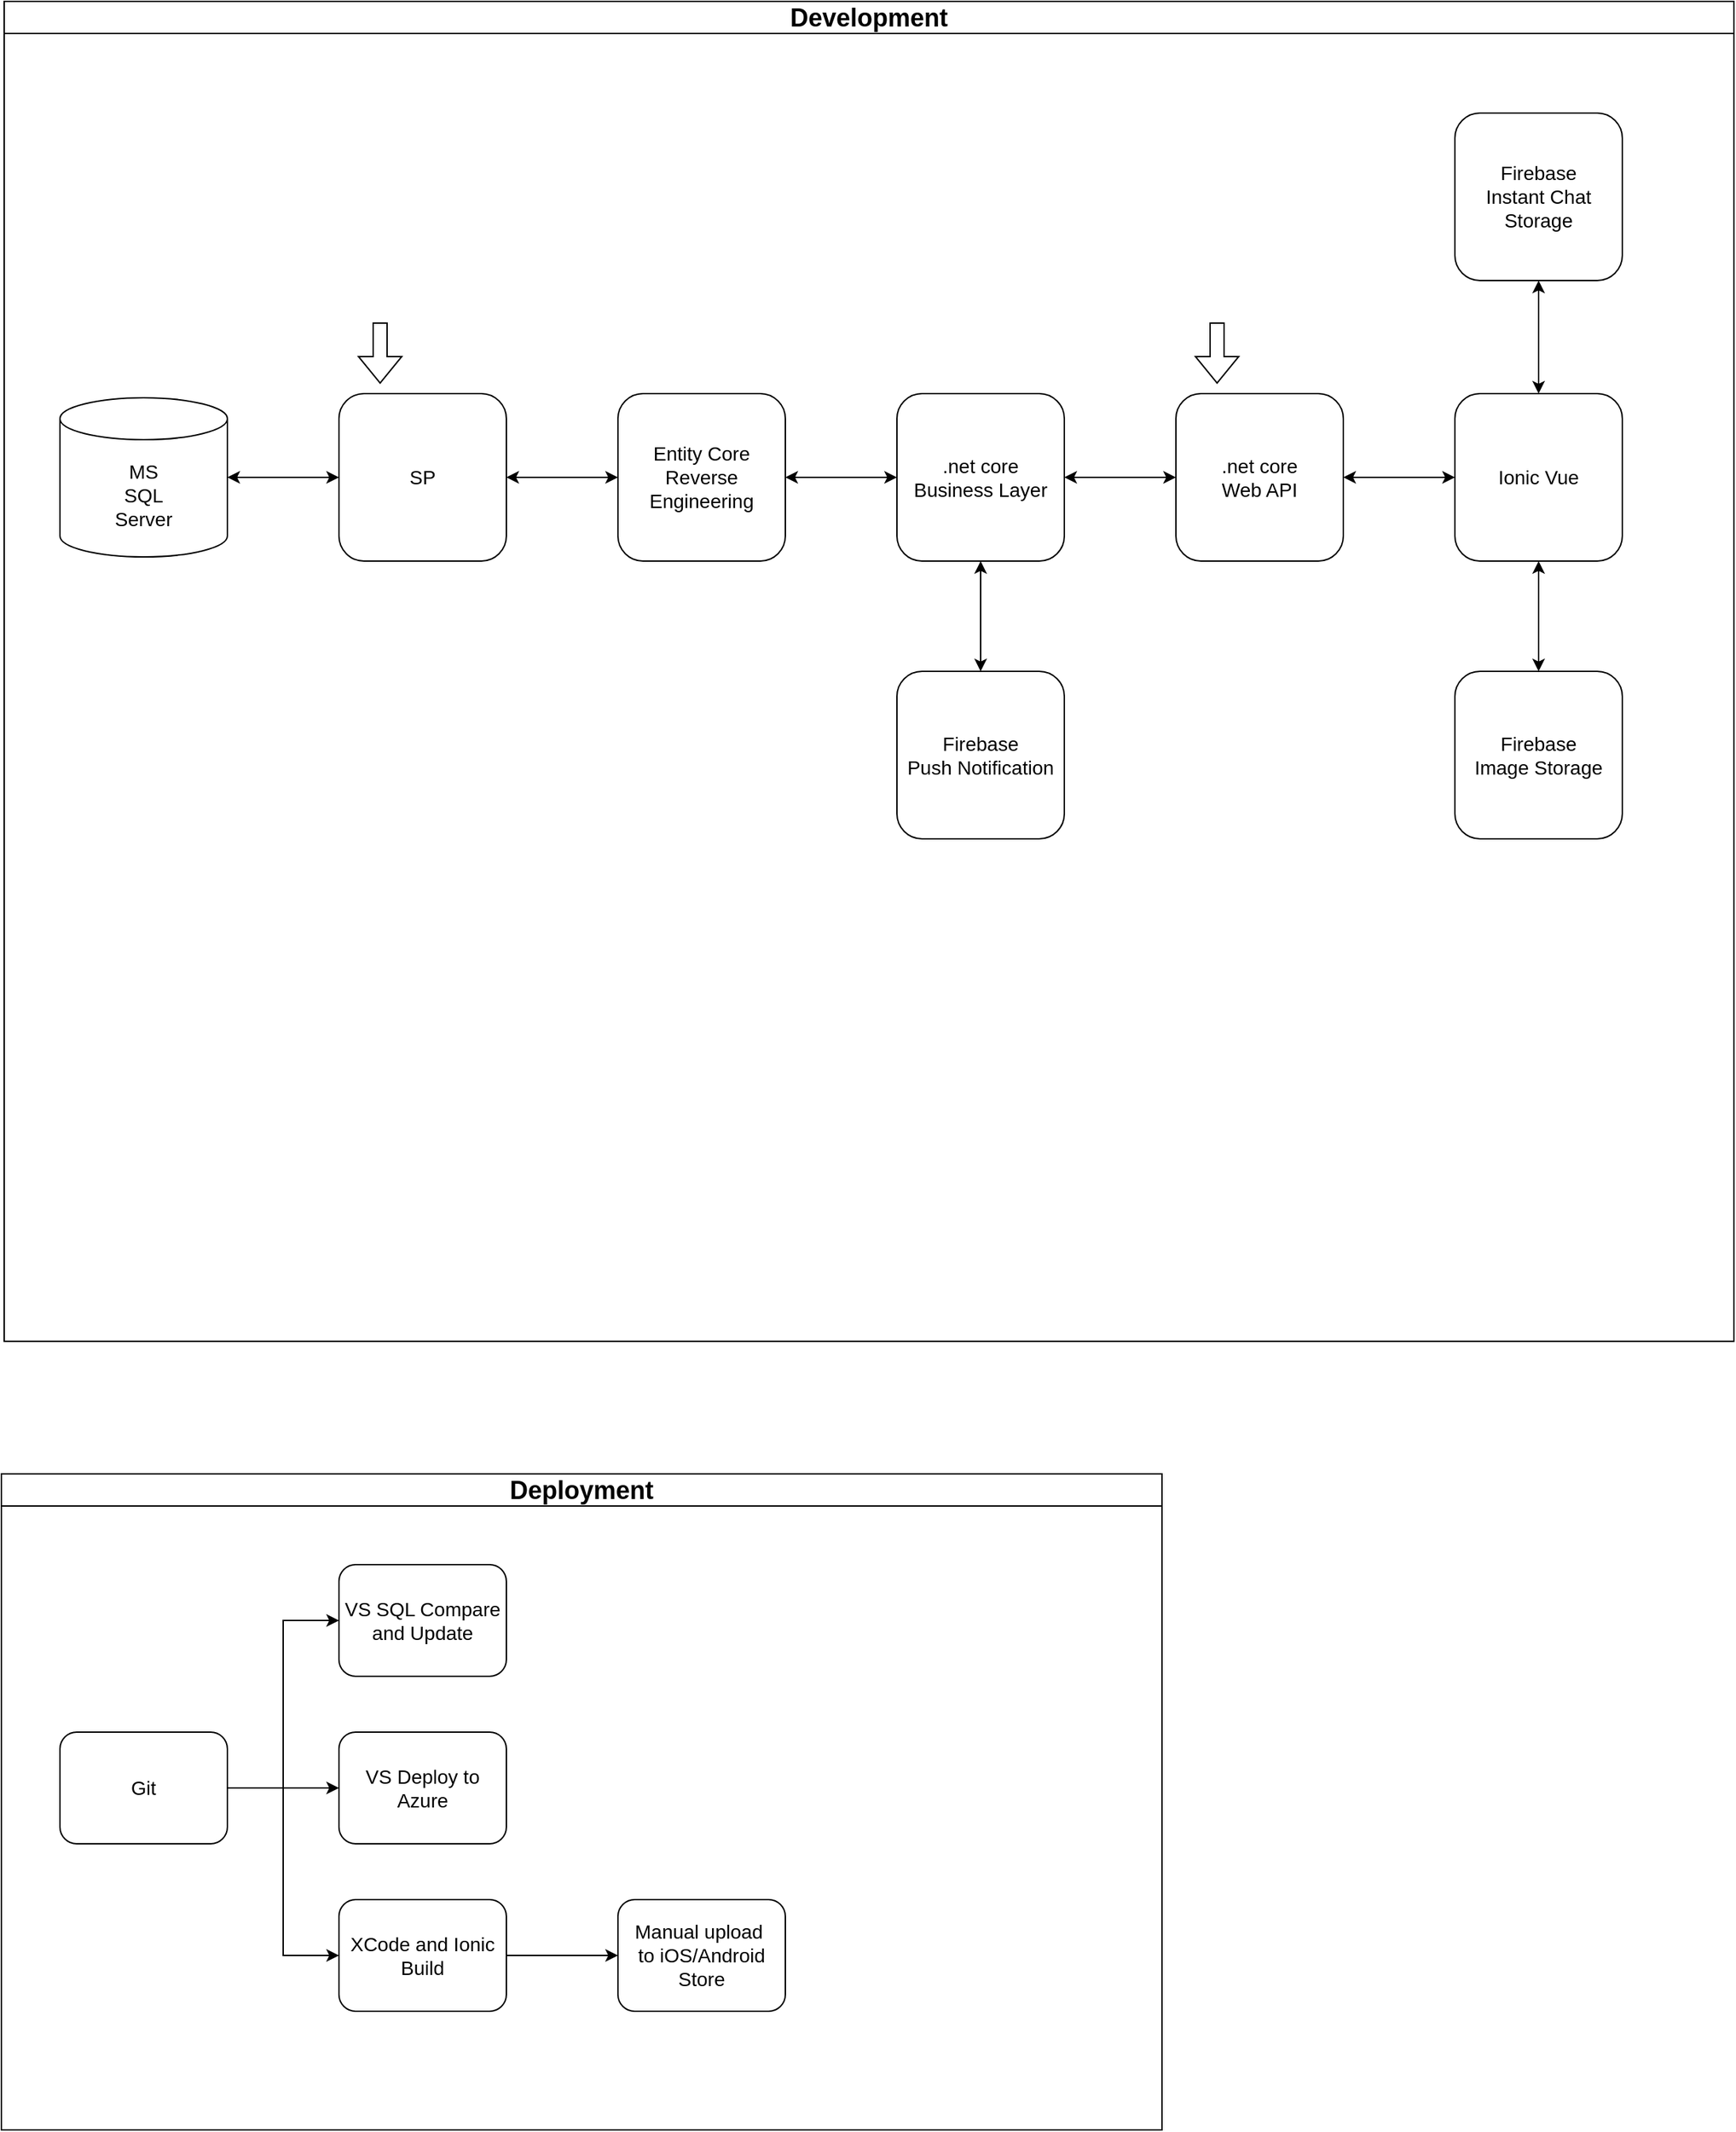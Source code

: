 <mxfile version="24.2.0" type="github">
  <diagram name="Page-1" id="j61_uvuA5mhlUaekp-A-">
    <mxGraphModel dx="1604" dy="1680" grid="1" gridSize="10" guides="1" tooltips="1" connect="1" arrows="1" fold="1" page="0" pageScale="1" pageWidth="1169" pageHeight="827" math="0" shadow="0">
      <root>
        <mxCell id="0" />
        <mxCell id="1" parent="0" />
        <mxCell id="FDvMgwmWF5J1FEB1xtWy-5" value="&lt;font style=&quot;font-size: 18px;&quot;&gt;Deployment&lt;/font&gt;" style="swimlane;whiteSpace=wrap;html=1;startSize=23;" vertex="1" parent="1">
          <mxGeometry x="-42" y="575" width="832" height="470" as="geometry" />
        </mxCell>
        <mxCell id="PULhjpiJuWciOLIZC8_w-18" value="Git" style="rounded=1;whiteSpace=wrap;html=1;fontSize=14;" parent="FDvMgwmWF5J1FEB1xtWy-5" vertex="1">
          <mxGeometry x="42" y="185" width="120" height="80" as="geometry" />
        </mxCell>
        <mxCell id="PULhjpiJuWciOLIZC8_w-19" value="VS SQL Compare and Update" style="rounded=1;whiteSpace=wrap;html=1;fontSize=14;" parent="FDvMgwmWF5J1FEB1xtWy-5" vertex="1">
          <mxGeometry x="242" y="65" width="120" height="80" as="geometry" />
        </mxCell>
        <mxCell id="PULhjpiJuWciOLIZC8_w-20" value="VS Deploy to Azure" style="rounded=1;whiteSpace=wrap;html=1;fontSize=14;" parent="FDvMgwmWF5J1FEB1xtWy-5" vertex="1">
          <mxGeometry x="242" y="185" width="120" height="80" as="geometry" />
        </mxCell>
        <mxCell id="PULhjpiJuWciOLIZC8_w-21" value="XCode and Ionic Build" style="rounded=1;whiteSpace=wrap;html=1;fontSize=14;" parent="FDvMgwmWF5J1FEB1xtWy-5" vertex="1">
          <mxGeometry x="242" y="305" width="120" height="80" as="geometry" />
        </mxCell>
        <mxCell id="PULhjpiJuWciOLIZC8_w-22" value="Manual upload&amp;nbsp;&lt;div style=&quot;font-size: 14px;&quot;&gt;to iOS/Android Store&lt;/div&gt;" style="rounded=1;whiteSpace=wrap;html=1;fontSize=14;" parent="FDvMgwmWF5J1FEB1xtWy-5" vertex="1">
          <mxGeometry x="442" y="305" width="120" height="80" as="geometry" />
        </mxCell>
        <mxCell id="FDvMgwmWF5J1FEB1xtWy-1" style="edgeStyle=orthogonalEdgeStyle;rounded=0;orthogonalLoop=1;jettySize=auto;html=1;exitX=1;exitY=0.5;exitDx=0;exitDy=0;entryX=0;entryY=0.5;entryDx=0;entryDy=0;" edge="1" parent="FDvMgwmWF5J1FEB1xtWy-5" source="PULhjpiJuWciOLIZC8_w-18" target="PULhjpiJuWciOLIZC8_w-19">
          <mxGeometry relative="1" as="geometry" />
        </mxCell>
        <mxCell id="FDvMgwmWF5J1FEB1xtWy-2" style="edgeStyle=orthogonalEdgeStyle;rounded=0;orthogonalLoop=1;jettySize=auto;html=1;exitX=1;exitY=0.5;exitDx=0;exitDy=0;entryX=0;entryY=0.5;entryDx=0;entryDy=0;" edge="1" parent="FDvMgwmWF5J1FEB1xtWy-5" source="PULhjpiJuWciOLIZC8_w-18" target="PULhjpiJuWciOLIZC8_w-20">
          <mxGeometry relative="1" as="geometry" />
        </mxCell>
        <mxCell id="FDvMgwmWF5J1FEB1xtWy-3" style="edgeStyle=orthogonalEdgeStyle;rounded=0;orthogonalLoop=1;jettySize=auto;html=1;exitX=1;exitY=0.5;exitDx=0;exitDy=0;entryX=0;entryY=0.5;entryDx=0;entryDy=0;" edge="1" parent="FDvMgwmWF5J1FEB1xtWy-5" source="PULhjpiJuWciOLIZC8_w-18" target="PULhjpiJuWciOLIZC8_w-21">
          <mxGeometry relative="1" as="geometry" />
        </mxCell>
        <mxCell id="FDvMgwmWF5J1FEB1xtWy-4" style="edgeStyle=orthogonalEdgeStyle;rounded=0;orthogonalLoop=1;jettySize=auto;html=1;exitX=1;exitY=0.5;exitDx=0;exitDy=0;entryX=0;entryY=0.5;entryDx=0;entryDy=0;" edge="1" parent="FDvMgwmWF5J1FEB1xtWy-5" source="PULhjpiJuWciOLIZC8_w-21" target="PULhjpiJuWciOLIZC8_w-22">
          <mxGeometry relative="1" as="geometry" />
        </mxCell>
        <mxCell id="FDvMgwmWF5J1FEB1xtWy-6" value="&lt;font style=&quot;font-size: 18px;&quot;&gt;Development&lt;/font&gt;" style="swimlane;whiteSpace=wrap;html=1;startSize=23;fontSize=14;" vertex="1" parent="1">
          <mxGeometry x="-40" y="-480" width="1240" height="960" as="geometry" />
        </mxCell>
        <mxCell id="FDvMgwmWF5J1FEB1xtWy-8" style="edgeStyle=orthogonalEdgeStyle;rounded=0;orthogonalLoop=1;jettySize=auto;html=1;exitX=1;exitY=0.5;exitDx=0;exitDy=0;exitPerimeter=0;entryX=0;entryY=0.5;entryDx=0;entryDy=0;startArrow=classic;startFill=1;" edge="1" parent="FDvMgwmWF5J1FEB1xtWy-6" source="PULhjpiJuWciOLIZC8_w-2" target="PULhjpiJuWciOLIZC8_w-3">
          <mxGeometry relative="1" as="geometry" />
        </mxCell>
        <mxCell id="PULhjpiJuWciOLIZC8_w-2" value="&lt;font style=&quot;font-size: 14px;&quot;&gt;MS&lt;/font&gt;&lt;div style=&quot;font-size: 14px;&quot;&gt;&lt;font style=&quot;font-size: 14px;&quot;&gt;SQL&lt;/font&gt;&lt;/div&gt;&lt;div style=&quot;font-size: 14px;&quot;&gt;&lt;font style=&quot;font-size: 14px;&quot;&gt;Server&lt;/font&gt;&lt;/div&gt;" style="shape=cylinder3;whiteSpace=wrap;html=1;boundedLbl=1;backgroundOutline=1;size=15;" parent="FDvMgwmWF5J1FEB1xtWy-6" vertex="1">
          <mxGeometry x="40" y="284" width="120" height="114" as="geometry" />
        </mxCell>
        <mxCell id="FDvMgwmWF5J1FEB1xtWy-9" style="edgeStyle=orthogonalEdgeStyle;rounded=0;orthogonalLoop=1;jettySize=auto;html=1;exitX=1;exitY=0.5;exitDx=0;exitDy=0;entryX=0;entryY=0.5;entryDx=0;entryDy=0;startArrow=classic;startFill=1;" edge="1" parent="FDvMgwmWF5J1FEB1xtWy-6" source="PULhjpiJuWciOLIZC8_w-3" target="PULhjpiJuWciOLIZC8_w-5">
          <mxGeometry relative="1" as="geometry" />
        </mxCell>
        <mxCell id="PULhjpiJuWciOLIZC8_w-3" value="SP" style="rounded=1;whiteSpace=wrap;html=1;fontSize=14;" parent="FDvMgwmWF5J1FEB1xtWy-6" vertex="1">
          <mxGeometry x="240" y="281" width="120" height="120" as="geometry" />
        </mxCell>
        <mxCell id="FDvMgwmWF5J1FEB1xtWy-12" style="edgeStyle=orthogonalEdgeStyle;rounded=0;orthogonalLoop=1;jettySize=auto;html=1;exitX=1;exitY=0.5;exitDx=0;exitDy=0;entryX=0;entryY=0.5;entryDx=0;entryDy=0;startArrow=classic;startFill=1;" edge="1" parent="FDvMgwmWF5J1FEB1xtWy-6" source="PULhjpiJuWciOLIZC8_w-4" target="PULhjpiJuWciOLIZC8_w-7">
          <mxGeometry relative="1" as="geometry" />
        </mxCell>
        <mxCell id="PULhjpiJuWciOLIZC8_w-4" value=".net core&lt;div style=&quot;font-size: 14px;&quot;&gt;Web API&lt;/div&gt;" style="rounded=1;whiteSpace=wrap;html=1;fontSize=14;" parent="FDvMgwmWF5J1FEB1xtWy-6" vertex="1">
          <mxGeometry x="840" y="281" width="120" height="120" as="geometry" />
        </mxCell>
        <mxCell id="FDvMgwmWF5J1FEB1xtWy-10" style="edgeStyle=orthogonalEdgeStyle;rounded=0;orthogonalLoop=1;jettySize=auto;html=1;exitX=1;exitY=0.5;exitDx=0;exitDy=0;entryX=0;entryY=0.5;entryDx=0;entryDy=0;startArrow=classic;startFill=1;" edge="1" parent="FDvMgwmWF5J1FEB1xtWy-6" source="PULhjpiJuWciOLIZC8_w-5" target="PULhjpiJuWciOLIZC8_w-6">
          <mxGeometry relative="1" as="geometry" />
        </mxCell>
        <mxCell id="PULhjpiJuWciOLIZC8_w-5" value="Entity Core&lt;div style=&quot;font-size: 14px;&quot;&gt;Reverse Engineering&lt;/div&gt;" style="rounded=1;whiteSpace=wrap;html=1;fontSize=14;" parent="FDvMgwmWF5J1FEB1xtWy-6" vertex="1">
          <mxGeometry x="440" y="281" width="120" height="120" as="geometry" />
        </mxCell>
        <mxCell id="FDvMgwmWF5J1FEB1xtWy-11" style="edgeStyle=orthogonalEdgeStyle;rounded=0;orthogonalLoop=1;jettySize=auto;html=1;exitX=1;exitY=0.5;exitDx=0;exitDy=0;entryX=0;entryY=0.5;entryDx=0;entryDy=0;startArrow=classic;startFill=1;" edge="1" parent="FDvMgwmWF5J1FEB1xtWy-6" source="PULhjpiJuWciOLIZC8_w-6" target="PULhjpiJuWciOLIZC8_w-4">
          <mxGeometry relative="1" as="geometry" />
        </mxCell>
        <mxCell id="FDvMgwmWF5J1FEB1xtWy-14" style="edgeStyle=orthogonalEdgeStyle;rounded=0;orthogonalLoop=1;jettySize=auto;html=1;exitX=0.5;exitY=1;exitDx=0;exitDy=0;entryX=0.5;entryY=0;entryDx=0;entryDy=0;startArrow=classic;startFill=1;" edge="1" parent="FDvMgwmWF5J1FEB1xtWy-6" source="PULhjpiJuWciOLIZC8_w-6" target="FDvMgwmWF5J1FEB1xtWy-13">
          <mxGeometry relative="1" as="geometry" />
        </mxCell>
        <mxCell id="PULhjpiJuWciOLIZC8_w-6" value=".net core&lt;div style=&quot;font-size: 14px;&quot;&gt;Business Layer&lt;/div&gt;" style="rounded=1;whiteSpace=wrap;html=1;fontSize=14;" parent="FDvMgwmWF5J1FEB1xtWy-6" vertex="1">
          <mxGeometry x="640" y="281" width="120" height="120" as="geometry" />
        </mxCell>
        <mxCell id="FDvMgwmWF5J1FEB1xtWy-16" style="edgeStyle=orthogonalEdgeStyle;rounded=0;orthogonalLoop=1;jettySize=auto;html=1;exitX=0.5;exitY=1;exitDx=0;exitDy=0;entryX=0.5;entryY=0;entryDx=0;entryDy=0;startArrow=classic;startFill=1;" edge="1" parent="FDvMgwmWF5J1FEB1xtWy-6" source="PULhjpiJuWciOLIZC8_w-7" target="FDvMgwmWF5J1FEB1xtWy-15">
          <mxGeometry relative="1" as="geometry" />
        </mxCell>
        <mxCell id="FDvMgwmWF5J1FEB1xtWy-18" style="edgeStyle=orthogonalEdgeStyle;rounded=0;orthogonalLoop=1;jettySize=auto;html=1;exitX=0.5;exitY=0;exitDx=0;exitDy=0;entryX=0.5;entryY=1;entryDx=0;entryDy=0;startArrow=classic;startFill=1;" edge="1" parent="FDvMgwmWF5J1FEB1xtWy-6" source="PULhjpiJuWciOLIZC8_w-7" target="FDvMgwmWF5J1FEB1xtWy-17">
          <mxGeometry relative="1" as="geometry" />
        </mxCell>
        <mxCell id="PULhjpiJuWciOLIZC8_w-7" value="Ionic Vue" style="rounded=1;whiteSpace=wrap;html=1;fontSize=14;" parent="FDvMgwmWF5J1FEB1xtWy-6" vertex="1">
          <mxGeometry x="1040" y="281" width="120" height="120" as="geometry" />
        </mxCell>
        <mxCell id="PULhjpiJuWciOLIZC8_w-15" value="" style="shape=flexArrow;endArrow=classic;html=1;rounded=0;" parent="FDvMgwmWF5J1FEB1xtWy-6" edge="1">
          <mxGeometry width="50" height="50" relative="1" as="geometry">
            <mxPoint x="869.5" y="230" as="sourcePoint" />
            <mxPoint x="869.5" y="274" as="targetPoint" />
          </mxGeometry>
        </mxCell>
        <mxCell id="FDvMgwmWF5J1FEB1xtWy-7" value="" style="shape=flexArrow;endArrow=classic;html=1;rounded=0;" edge="1" parent="FDvMgwmWF5J1FEB1xtWy-6">
          <mxGeometry width="50" height="50" relative="1" as="geometry">
            <mxPoint x="269.5" y="230" as="sourcePoint" />
            <mxPoint x="269.5" y="274" as="targetPoint" />
          </mxGeometry>
        </mxCell>
        <mxCell id="FDvMgwmWF5J1FEB1xtWy-13" value="Firebase&lt;div&gt;Push Notification&lt;/div&gt;" style="rounded=1;whiteSpace=wrap;html=1;fontSize=14;" vertex="1" parent="FDvMgwmWF5J1FEB1xtWy-6">
          <mxGeometry x="640" y="480" width="120" height="120" as="geometry" />
        </mxCell>
        <mxCell id="FDvMgwmWF5J1FEB1xtWy-15" value="Firebase&lt;div&gt;Image Storage&lt;/div&gt;" style="rounded=1;whiteSpace=wrap;html=1;fontSize=14;" vertex="1" parent="FDvMgwmWF5J1FEB1xtWy-6">
          <mxGeometry x="1040" y="480" width="120" height="120" as="geometry" />
        </mxCell>
        <mxCell id="FDvMgwmWF5J1FEB1xtWy-17" value="Firebase&lt;div&gt;Instant Chat Storage&lt;/div&gt;" style="rounded=1;whiteSpace=wrap;html=1;fontSize=14;" vertex="1" parent="FDvMgwmWF5J1FEB1xtWy-6">
          <mxGeometry x="1040" y="80" width="120" height="120" as="geometry" />
        </mxCell>
      </root>
    </mxGraphModel>
  </diagram>
</mxfile>
